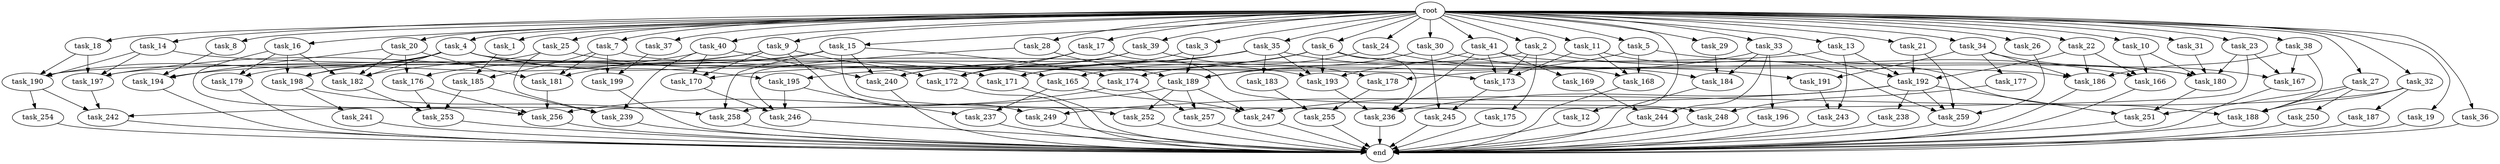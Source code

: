 digraph G {
  root [size="0.000000"];
  task_1 [size="2.048000"];
  task_2 [size="2.048000"];
  task_3 [size="2.048000"];
  task_4 [size="2.048000"];
  task_5 [size="2.048000"];
  task_6 [size="2.048000"];
  task_7 [size="2.048000"];
  task_8 [size="2.048000"];
  task_9 [size="2.048000"];
  task_10 [size="2.048000"];
  task_11 [size="2.048000"];
  task_12 [size="2.048000"];
  task_13 [size="2.048000"];
  task_14 [size="2.048000"];
  task_15 [size="2.048000"];
  task_16 [size="2.048000"];
  task_17 [size="2.048000"];
  task_18 [size="2.048000"];
  task_19 [size="2.048000"];
  task_20 [size="2.048000"];
  task_21 [size="2.048000"];
  task_22 [size="2.048000"];
  task_23 [size="2.048000"];
  task_24 [size="2.048000"];
  task_25 [size="2.048000"];
  task_26 [size="2.048000"];
  task_27 [size="2.048000"];
  task_28 [size="2.048000"];
  task_29 [size="2.048000"];
  task_30 [size="2.048000"];
  task_31 [size="2.048000"];
  task_32 [size="2.048000"];
  task_33 [size="2.048000"];
  task_34 [size="2.048000"];
  task_35 [size="2.048000"];
  task_36 [size="2.048000"];
  task_37 [size="2.048000"];
  task_38 [size="2.048000"];
  task_39 [size="2.048000"];
  task_40 [size="2.048000"];
  task_41 [size="2.048000"];
  task_165 [size="773094113.280000"];
  task_166 [size="1992864825.344000"];
  task_167 [size="3092376453.120000"];
  task_168 [size="1992864825.344000"];
  task_169 [size="1391569403.904000"];
  task_170 [size="1614907703.296000"];
  task_171 [size="1047972020.224000"];
  task_172 [size="1803886264.320000"];
  task_173 [size="2834678415.360000"];
  task_174 [size="1992864825.344000"];
  task_175 [size="68719476.736000"];
  task_176 [size="910533066.752000"];
  task_177 [size="1099511627.776000"];
  task_178 [size="429496729.600000"];
  task_179 [size="429496729.600000"];
  task_180 [size="2027224563.712000"];
  task_181 [size="618475290.624000"];
  task_182 [size="773094113.280000"];
  task_183 [size="618475290.624000"];
  task_184 [size="1941325217.792000"];
  task_185 [size="1374389534.720000"];
  task_186 [size="3710851743.744000"];
  task_187 [size="841813590.016000"];
  task_188 [size="5342939316.224000"];
  task_189 [size="1477468749.824000"];
  task_190 [size="893353197.568000"];
  task_191 [size="1529008357.376000"];
  task_192 [size="2439541424.128000"];
  task_193 [size="2439541424.128000"];
  task_194 [size="841813590.016000"];
  task_195 [size="429496729.600000"];
  task_196 [size="154618822.656000"];
  task_197 [size="1666447310.848000"];
  task_198 [size="1047972020.224000"];
  task_199 [size="1374389534.720000"];
  task_236 [size="3745211482.112000"];
  task_237 [size="2817498546.176000"];
  task_238 [size="1099511627.776000"];
  task_239 [size="2491081031.680000"];
  task_240 [size="773094113.280000"];
  task_241 [size="1391569403.904000"];
  task_242 [size="3178275799.040000"];
  task_243 [size="1666447310.848000"];
  task_244 [size="1872605741.056000"];
  task_245 [size="704374636.544000"];
  task_246 [size="2714419331.072000"];
  task_247 [size="3659312136.192000"];
  task_248 [size="687194767.360000"];
  task_249 [size="1941325217.792000"];
  task_250 [size="1391569403.904000"];
  task_251 [size="2559800508.416000"];
  task_252 [size="1992864825.344000"];
  task_253 [size="3178275799.040000"];
  task_254 [size="618475290.624000"];
  task_255 [size="1717986918.400000"];
  task_256 [size="1941325217.792000"];
  task_257 [size="1786706395.136000"];
  task_258 [size="1941325217.792000"];
  task_259 [size="3659312136.192000"];
  end [size="0.000000"];

  root -> task_1 [size="1.000000"];
  root -> task_2 [size="1.000000"];
  root -> task_3 [size="1.000000"];
  root -> task_4 [size="1.000000"];
  root -> task_5 [size="1.000000"];
  root -> task_6 [size="1.000000"];
  root -> task_7 [size="1.000000"];
  root -> task_8 [size="1.000000"];
  root -> task_9 [size="1.000000"];
  root -> task_10 [size="1.000000"];
  root -> task_11 [size="1.000000"];
  root -> task_12 [size="1.000000"];
  root -> task_13 [size="1.000000"];
  root -> task_14 [size="1.000000"];
  root -> task_15 [size="1.000000"];
  root -> task_16 [size="1.000000"];
  root -> task_17 [size="1.000000"];
  root -> task_18 [size="1.000000"];
  root -> task_19 [size="1.000000"];
  root -> task_20 [size="1.000000"];
  root -> task_21 [size="1.000000"];
  root -> task_22 [size="1.000000"];
  root -> task_23 [size="1.000000"];
  root -> task_24 [size="1.000000"];
  root -> task_25 [size="1.000000"];
  root -> task_26 [size="1.000000"];
  root -> task_27 [size="1.000000"];
  root -> task_28 [size="1.000000"];
  root -> task_29 [size="1.000000"];
  root -> task_30 [size="1.000000"];
  root -> task_31 [size="1.000000"];
  root -> task_32 [size="1.000000"];
  root -> task_33 [size="1.000000"];
  root -> task_34 [size="1.000000"];
  root -> task_35 [size="1.000000"];
  root -> task_36 [size="1.000000"];
  root -> task_37 [size="1.000000"];
  root -> task_38 [size="1.000000"];
  root -> task_39 [size="1.000000"];
  root -> task_40 [size="1.000000"];
  root -> task_41 [size="1.000000"];
  task_1 -> task_185 [size="536870912.000000"];
  task_2 -> task_173 [size="33554432.000000"];
  task_2 -> task_175 [size="33554432.000000"];
  task_2 -> task_180 [size="33554432.000000"];
  task_2 -> task_190 [size="33554432.000000"];
  task_3 -> task_172 [size="301989888.000000"];
  task_3 -> task_189 [size="301989888.000000"];
  task_4 -> task_171 [size="134217728.000000"];
  task_4 -> task_173 [size="134217728.000000"];
  task_4 -> task_179 [size="134217728.000000"];
  task_4 -> task_182 [size="134217728.000000"];
  task_4 -> task_190 [size="134217728.000000"];
  task_4 -> task_195 [size="134217728.000000"];
  task_4 -> task_198 [size="134217728.000000"];
  task_5 -> task_166 [size="134217728.000000"];
  task_5 -> task_168 [size="134217728.000000"];
  task_5 -> task_189 [size="134217728.000000"];
  task_6 -> task_165 [size="75497472.000000"];
  task_6 -> task_171 [size="75497472.000000"];
  task_6 -> task_180 [size="75497472.000000"];
  task_6 -> task_193 [size="75497472.000000"];
  task_6 -> task_195 [size="75497472.000000"];
  task_6 -> task_236 [size="75497472.000000"];
  task_7 -> task_181 [size="134217728.000000"];
  task_7 -> task_185 [size="134217728.000000"];
  task_7 -> task_186 [size="134217728.000000"];
  task_7 -> task_199 [size="134217728.000000"];
  task_8 -> task_194 [size="301989888.000000"];
  task_9 -> task_170 [size="411041792.000000"];
  task_9 -> task_172 [size="411041792.000000"];
  task_9 -> task_176 [size="411041792.000000"];
  task_9 -> task_197 [size="411041792.000000"];
  task_9 -> task_249 [size="411041792.000000"];
  task_10 -> task_166 [size="536870912.000000"];
  task_10 -> task_180 [size="536870912.000000"];
  task_11 -> task_168 [size="536870912.000000"];
  task_11 -> task_173 [size="536870912.000000"];
  task_11 -> task_259 [size="536870912.000000"];
  task_12 -> end [size="1.000000"];
  task_13 -> task_192 [size="134217728.000000"];
  task_13 -> task_197 [size="134217728.000000"];
  task_13 -> task_243 [size="134217728.000000"];
  task_14 -> task_190 [size="134217728.000000"];
  task_14 -> task_193 [size="134217728.000000"];
  task_14 -> task_197 [size="134217728.000000"];
  task_15 -> task_174 [size="134217728.000000"];
  task_15 -> task_181 [size="134217728.000000"];
  task_15 -> task_182 [size="134217728.000000"];
  task_15 -> task_240 [size="134217728.000000"];
  task_15 -> task_252 [size="134217728.000000"];
  task_15 -> task_258 [size="134217728.000000"];
  task_16 -> task_179 [size="75497472.000000"];
  task_16 -> task_182 [size="75497472.000000"];
  task_16 -> task_198 [size="75497472.000000"];
  task_16 -> task_256 [size="75497472.000000"];
  task_17 -> task_172 [size="33554432.000000"];
  task_17 -> task_240 [size="33554432.000000"];
  task_17 -> task_248 [size="33554432.000000"];
  task_18 -> task_190 [size="134217728.000000"];
  task_18 -> task_197 [size="134217728.000000"];
  task_19 -> end [size="1.000000"];
  task_20 -> task_176 [size="33554432.000000"];
  task_20 -> task_181 [size="33554432.000000"];
  task_20 -> task_182 [size="33554432.000000"];
  task_20 -> task_194 [size="33554432.000000"];
  task_21 -> task_192 [size="679477248.000000"];
  task_21 -> task_259 [size="679477248.000000"];
  task_22 -> task_166 [size="301989888.000000"];
  task_22 -> task_186 [size="301989888.000000"];
  task_22 -> task_192 [size="301989888.000000"];
  task_23 -> task_167 [size="134217728.000000"];
  task_23 -> task_180 [size="134217728.000000"];
  task_23 -> task_258 [size="134217728.000000"];
  task_24 -> task_174 [size="838860800.000000"];
  task_24 -> task_184 [size="838860800.000000"];
  task_25 -> task_165 [size="301989888.000000"];
  task_25 -> task_198 [size="301989888.000000"];
  task_25 -> task_239 [size="301989888.000000"];
  task_26 -> task_259 [size="33554432.000000"];
  task_27 -> task_188 [size="679477248.000000"];
  task_27 -> task_250 [size="679477248.000000"];
  task_27 -> task_251 [size="679477248.000000"];
  task_28 -> task_189 [size="75497472.000000"];
  task_28 -> task_246 [size="75497472.000000"];
  task_29 -> task_184 [size="33554432.000000"];
  task_30 -> task_189 [size="209715200.000000"];
  task_30 -> task_191 [size="209715200.000000"];
  task_30 -> task_245 [size="209715200.000000"];
  task_31 -> task_180 [size="209715200.000000"];
  task_32 -> task_187 [size="411041792.000000"];
  task_32 -> task_188 [size="411041792.000000"];
  task_32 -> task_247 [size="411041792.000000"];
  task_33 -> task_178 [size="75497472.000000"];
  task_33 -> task_184 [size="75497472.000000"];
  task_33 -> task_192 [size="75497472.000000"];
  task_33 -> task_196 [size="75497472.000000"];
  task_33 -> task_244 [size="75497472.000000"];
  task_34 -> task_167 [size="536870912.000000"];
  task_34 -> task_177 [size="536870912.000000"];
  task_34 -> task_186 [size="536870912.000000"];
  task_34 -> task_191 [size="536870912.000000"];
  task_35 -> task_168 [size="301989888.000000"];
  task_35 -> task_170 [size="301989888.000000"];
  task_35 -> task_171 [size="301989888.000000"];
  task_35 -> task_183 [size="301989888.000000"];
  task_35 -> task_193 [size="301989888.000000"];
  task_36 -> end [size="1.000000"];
  task_37 -> task_199 [size="536870912.000000"];
  task_38 -> task_167 [size="838860800.000000"];
  task_38 -> task_186 [size="838860800.000000"];
  task_38 -> task_188 [size="838860800.000000"];
  task_39 -> task_172 [size="134217728.000000"];
  task_39 -> task_178 [size="134217728.000000"];
  task_39 -> task_240 [size="134217728.000000"];
  task_40 -> task_170 [size="75497472.000000"];
  task_40 -> task_194 [size="75497472.000000"];
  task_40 -> task_239 [size="75497472.000000"];
  task_40 -> task_240 [size="75497472.000000"];
  task_41 -> task_169 [size="679477248.000000"];
  task_41 -> task_173 [size="679477248.000000"];
  task_41 -> task_188 [size="679477248.000000"];
  task_41 -> task_193 [size="679477248.000000"];
  task_41 -> task_236 [size="679477248.000000"];
  task_165 -> task_237 [size="536870912.000000"];
  task_165 -> task_247 [size="536870912.000000"];
  task_166 -> end [size="1.000000"];
  task_167 -> end [size="1.000000"];
  task_168 -> end [size="1.000000"];
  task_169 -> task_244 [size="838860800.000000"];
  task_170 -> task_246 [size="411041792.000000"];
  task_171 -> end [size="1.000000"];
  task_172 -> end [size="1.000000"];
  task_173 -> task_245 [size="134217728.000000"];
  task_174 -> task_256 [size="33554432.000000"];
  task_174 -> task_257 [size="33554432.000000"];
  task_175 -> end [size="1.000000"];
  task_176 -> task_253 [size="301989888.000000"];
  task_176 -> task_256 [size="301989888.000000"];
  task_177 -> task_248 [size="301989888.000000"];
  task_178 -> task_255 [size="536870912.000000"];
  task_179 -> end [size="1.000000"];
  task_180 -> task_251 [size="33554432.000000"];
  task_181 -> task_256 [size="536870912.000000"];
  task_182 -> task_253 [size="411041792.000000"];
  task_183 -> task_255 [size="301989888.000000"];
  task_184 -> end [size="1.000000"];
  task_185 -> task_239 [size="838860800.000000"];
  task_185 -> task_253 [size="838860800.000000"];
  task_186 -> end [size="1.000000"];
  task_187 -> end [size="1.000000"];
  task_188 -> end [size="1.000000"];
  task_189 -> task_242 [size="838860800.000000"];
  task_189 -> task_247 [size="838860800.000000"];
  task_189 -> task_252 [size="838860800.000000"];
  task_189 -> task_257 [size="838860800.000000"];
  task_190 -> task_242 [size="301989888.000000"];
  task_190 -> task_254 [size="301989888.000000"];
  task_191 -> task_243 [size="679477248.000000"];
  task_192 -> task_236 [size="536870912.000000"];
  task_192 -> task_238 [size="536870912.000000"];
  task_192 -> task_249 [size="536870912.000000"];
  task_192 -> task_251 [size="536870912.000000"];
  task_192 -> task_259 [size="536870912.000000"];
  task_193 -> task_236 [size="536870912.000000"];
  task_194 -> end [size="1.000000"];
  task_195 -> task_237 [size="838860800.000000"];
  task_195 -> task_246 [size="838860800.000000"];
  task_196 -> end [size="1.000000"];
  task_197 -> task_242 [size="411041792.000000"];
  task_198 -> task_241 [size="679477248.000000"];
  task_198 -> task_258 [size="679477248.000000"];
  task_199 -> end [size="1.000000"];
  task_236 -> end [size="1.000000"];
  task_237 -> end [size="1.000000"];
  task_238 -> end [size="1.000000"];
  task_239 -> end [size="1.000000"];
  task_240 -> end [size="1.000000"];
  task_241 -> end [size="1.000000"];
  task_242 -> end [size="1.000000"];
  task_243 -> end [size="1.000000"];
  task_244 -> end [size="1.000000"];
  task_245 -> end [size="1.000000"];
  task_246 -> end [size="1.000000"];
  task_247 -> end [size="1.000000"];
  task_248 -> end [size="1.000000"];
  task_249 -> end [size="1.000000"];
  task_250 -> end [size="1.000000"];
  task_251 -> end [size="1.000000"];
  task_252 -> end [size="1.000000"];
  task_253 -> end [size="1.000000"];
  task_254 -> end [size="1.000000"];
  task_255 -> end [size="1.000000"];
  task_256 -> end [size="1.000000"];
  task_257 -> end [size="1.000000"];
  task_258 -> end [size="1.000000"];
  task_259 -> end [size="1.000000"];
}
